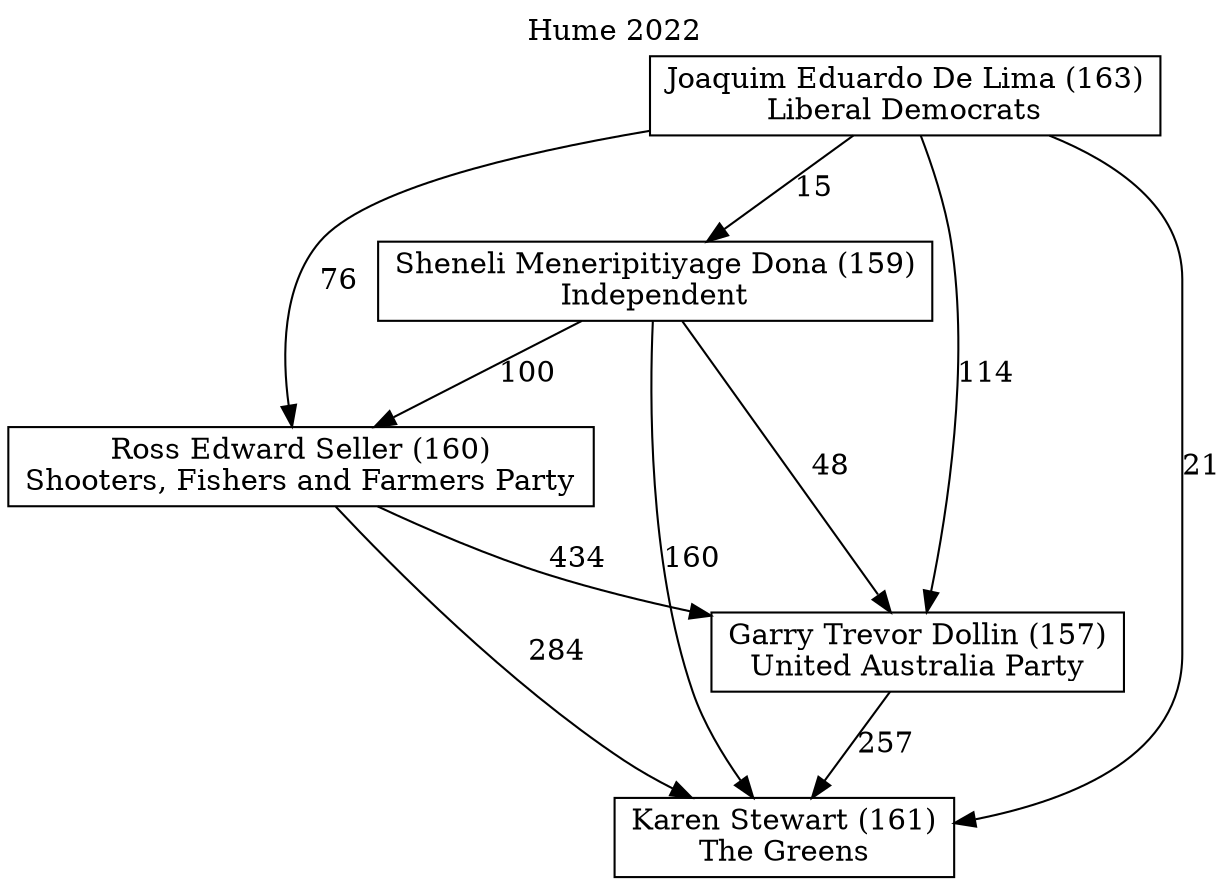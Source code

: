 // House preference flow
digraph "Karen Stewart (161)_Hume_2022" {
	graph [label="Hume 2022" labelloc=t mclimit=10]
	node [shape=box]
	"Sheneli Meneripitiyage Dona (159)" [label="Sheneli Meneripitiyage Dona (159)
Independent"]
	"Karen Stewart (161)" [label="Karen Stewart (161)
The Greens"]
	"Garry Trevor Dollin (157)" [label="Garry Trevor Dollin (157)
United Australia Party"]
	"Joaquim Eduardo De Lima (163)" [label="Joaquim Eduardo De Lima (163)
Liberal Democrats"]
	"Ross Edward Seller (160)" [label="Ross Edward Seller (160)
Shooters, Fishers and Farmers Party"]
	"Joaquim Eduardo De Lima (163)" -> "Sheneli Meneripitiyage Dona (159)" [label=15]
	"Joaquim Eduardo De Lima (163)" -> "Ross Edward Seller (160)" [label=76]
	"Sheneli Meneripitiyage Dona (159)" -> "Garry Trevor Dollin (157)" [label=48]
	"Garry Trevor Dollin (157)" -> "Karen Stewart (161)" [label=257]
	"Ross Edward Seller (160)" -> "Karen Stewart (161)" [label=284]
	"Sheneli Meneripitiyage Dona (159)" -> "Ross Edward Seller (160)" [label=100]
	"Joaquim Eduardo De Lima (163)" -> "Garry Trevor Dollin (157)" [label=114]
	"Joaquim Eduardo De Lima (163)" -> "Karen Stewart (161)" [label=21]
	"Sheneli Meneripitiyage Dona (159)" -> "Karen Stewart (161)" [label=160]
	"Ross Edward Seller (160)" -> "Garry Trevor Dollin (157)" [label=434]
}
